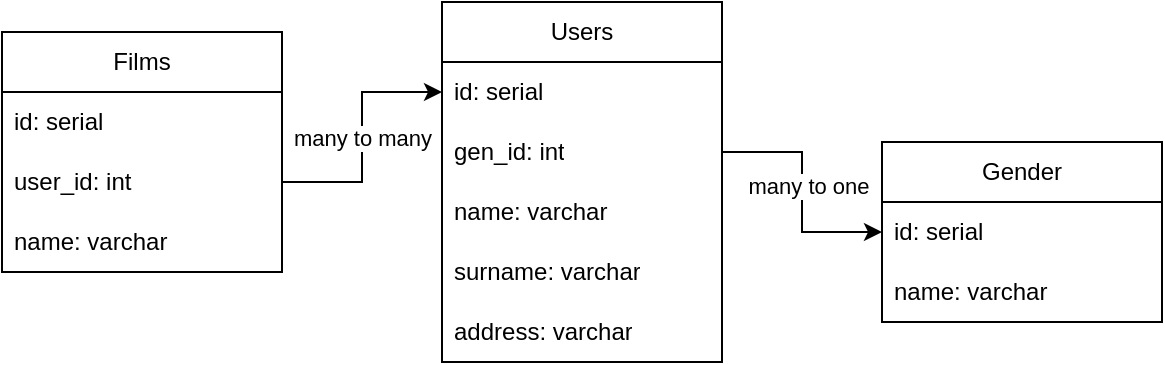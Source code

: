 <mxfile version="20.6.0" type="device"><diagram id="R2lEEEUBdFMjLlhIrx00" name="Page-1"><mxGraphModel dx="928" dy="603" grid="1" gridSize="10" guides="1" tooltips="1" connect="1" arrows="1" fold="1" page="1" pageScale="1" pageWidth="850" pageHeight="1100" math="0" shadow="0" extFonts="Permanent Marker^https://fonts.googleapis.com/css?family=Permanent+Marker"><root><mxCell id="0"/><mxCell id="1" parent="0"/><mxCell id="vqB0wgn2ACiI7us7TYB1-1" value="Users" style="swimlane;fontStyle=0;childLayout=stackLayout;horizontal=1;startSize=30;horizontalStack=0;resizeParent=1;resizeParentMax=0;resizeLast=0;collapsible=1;marginBottom=0;whiteSpace=wrap;html=1;" parent="1" vertex="1"><mxGeometry x="280" y="40" width="140" height="180" as="geometry"><mxRectangle x="40" y="40" width="70" height="30" as="alternateBounds"/></mxGeometry></mxCell><mxCell id="vqB0wgn2ACiI7us7TYB1-5" value="id: serial" style="text;strokeColor=none;fillColor=none;align=left;verticalAlign=middle;spacingLeft=4;spacingRight=4;overflow=hidden;points=[[0,0.5],[1,0.5]];portConstraint=eastwest;rotatable=0;whiteSpace=wrap;html=1;" parent="vqB0wgn2ACiI7us7TYB1-1" vertex="1"><mxGeometry y="30" width="140" height="30" as="geometry"/></mxCell><mxCell id="IW8hITpC9KHbLVSAy6RD-7" value="gen_id: int" style="text;strokeColor=none;fillColor=none;align=left;verticalAlign=middle;spacingLeft=4;spacingRight=4;overflow=hidden;points=[[0,0.5],[1,0.5]];portConstraint=eastwest;rotatable=0;whiteSpace=wrap;html=1;" vertex="1" parent="vqB0wgn2ACiI7us7TYB1-1"><mxGeometry y="60" width="140" height="30" as="geometry"/></mxCell><mxCell id="vqB0wgn2ACiI7us7TYB1-2" value="name: varchar" style="text;strokeColor=none;fillColor=none;align=left;verticalAlign=middle;spacingLeft=4;spacingRight=4;overflow=hidden;points=[[0,0.5],[1,0.5]];portConstraint=eastwest;rotatable=0;whiteSpace=wrap;html=1;" parent="vqB0wgn2ACiI7us7TYB1-1" vertex="1"><mxGeometry y="90" width="140" height="30" as="geometry"/></mxCell><mxCell id="vqB0wgn2ACiI7us7TYB1-3" value="surname: varchar" style="text;strokeColor=none;fillColor=none;align=left;verticalAlign=middle;spacingLeft=4;spacingRight=4;overflow=hidden;points=[[0,0.5],[1,0.5]];portConstraint=eastwest;rotatable=0;whiteSpace=wrap;html=1;" parent="vqB0wgn2ACiI7us7TYB1-1" vertex="1"><mxGeometry y="120" width="140" height="30" as="geometry"/></mxCell><mxCell id="IW8hITpC9KHbLVSAy6RD-1" value="address: varchar" style="text;strokeColor=none;fillColor=none;align=left;verticalAlign=middle;spacingLeft=4;spacingRight=4;overflow=hidden;points=[[0,0.5],[1,0.5]];portConstraint=eastwest;rotatable=0;whiteSpace=wrap;html=1;" vertex="1" parent="vqB0wgn2ACiI7us7TYB1-1"><mxGeometry y="150" width="140" height="30" as="geometry"/></mxCell><mxCell id="vqB0wgn2ACiI7us7TYB1-6" value="Films" style="swimlane;fontStyle=0;childLayout=stackLayout;horizontal=1;startSize=30;horizontalStack=0;resizeParent=1;resizeParentMax=0;resizeLast=0;collapsible=1;marginBottom=0;whiteSpace=wrap;html=1;" parent="1" vertex="1"><mxGeometry x="60" y="55" width="140" height="120" as="geometry"><mxRectangle x="40" y="40" width="70" height="30" as="alternateBounds"/></mxGeometry></mxCell><mxCell id="vqB0wgn2ACiI7us7TYB1-7" value="id: serial" style="text;strokeColor=none;fillColor=none;align=left;verticalAlign=middle;spacingLeft=4;spacingRight=4;overflow=hidden;points=[[0,0.5],[1,0.5]];portConstraint=eastwest;rotatable=0;whiteSpace=wrap;html=1;" parent="vqB0wgn2ACiI7us7TYB1-6" vertex="1"><mxGeometry y="30" width="140" height="30" as="geometry"/></mxCell><mxCell id="IW8hITpC9KHbLVSAy6RD-2" value="user_id: int" style="text;strokeColor=none;fillColor=none;align=left;verticalAlign=middle;spacingLeft=4;spacingRight=4;overflow=hidden;points=[[0,0.5],[1,0.5]];portConstraint=eastwest;rotatable=0;whiteSpace=wrap;html=1;" vertex="1" parent="vqB0wgn2ACiI7us7TYB1-6"><mxGeometry y="60" width="140" height="30" as="geometry"/></mxCell><mxCell id="vqB0wgn2ACiI7us7TYB1-8" value="name: varchar" style="text;strokeColor=none;fillColor=none;align=left;verticalAlign=middle;spacingLeft=4;spacingRight=4;overflow=hidden;points=[[0,0.5],[1,0.5]];portConstraint=eastwest;rotatable=0;whiteSpace=wrap;html=1;" parent="vqB0wgn2ACiI7us7TYB1-6" vertex="1"><mxGeometry y="90" width="140" height="30" as="geometry"/></mxCell><mxCell id="IW8hITpC9KHbLVSAy6RD-3" value="many to many" style="edgeStyle=orthogonalEdgeStyle;rounded=0;orthogonalLoop=1;jettySize=auto;html=1;" edge="1" parent="1" source="IW8hITpC9KHbLVSAy6RD-2" target="vqB0wgn2ACiI7us7TYB1-5"><mxGeometry relative="1" as="geometry"/></mxCell><mxCell id="IW8hITpC9KHbLVSAy6RD-4" value="Gender" style="swimlane;fontStyle=0;childLayout=stackLayout;horizontal=1;startSize=30;horizontalStack=0;resizeParent=1;resizeParentMax=0;resizeLast=0;collapsible=1;marginBottom=0;whiteSpace=wrap;html=1;" vertex="1" parent="1"><mxGeometry x="500" y="110" width="140" height="90" as="geometry"><mxRectangle x="40" y="40" width="70" height="30" as="alternateBounds"/></mxGeometry></mxCell><mxCell id="IW8hITpC9KHbLVSAy6RD-5" value="id: serial" style="text;strokeColor=none;fillColor=none;align=left;verticalAlign=middle;spacingLeft=4;spacingRight=4;overflow=hidden;points=[[0,0.5],[1,0.5]];portConstraint=eastwest;rotatable=0;whiteSpace=wrap;html=1;" vertex="1" parent="IW8hITpC9KHbLVSAy6RD-4"><mxGeometry y="30" width="140" height="30" as="geometry"/></mxCell><mxCell id="IW8hITpC9KHbLVSAy6RD-6" value="name: varchar" style="text;strokeColor=none;fillColor=none;align=left;verticalAlign=middle;spacingLeft=4;spacingRight=4;overflow=hidden;points=[[0,0.5],[1,0.5]];portConstraint=eastwest;rotatable=0;whiteSpace=wrap;html=1;" vertex="1" parent="IW8hITpC9KHbLVSAy6RD-4"><mxGeometry y="60" width="140" height="30" as="geometry"/></mxCell><mxCell id="IW8hITpC9KHbLVSAy6RD-8" value="" style="edgeStyle=orthogonalEdgeStyle;rounded=0;orthogonalLoop=1;jettySize=auto;html=1;entryX=0;entryY=0.5;entryDx=0;entryDy=0;" edge="1" parent="1" source="IW8hITpC9KHbLVSAy6RD-7" target="IW8hITpC9KHbLVSAy6RD-5"><mxGeometry relative="1" as="geometry"/></mxCell><mxCell id="IW8hITpC9KHbLVSAy6RD-10" value="many to one" style="edgeLabel;html=1;align=center;verticalAlign=middle;resizable=0;points=[];" vertex="1" connectable="0" parent="IW8hITpC9KHbLVSAy6RD-8"><mxGeometry x="-0.06" y="3" relative="1" as="geometry"><mxPoint as="offset"/></mxGeometry></mxCell></root></mxGraphModel></diagram></mxfile>